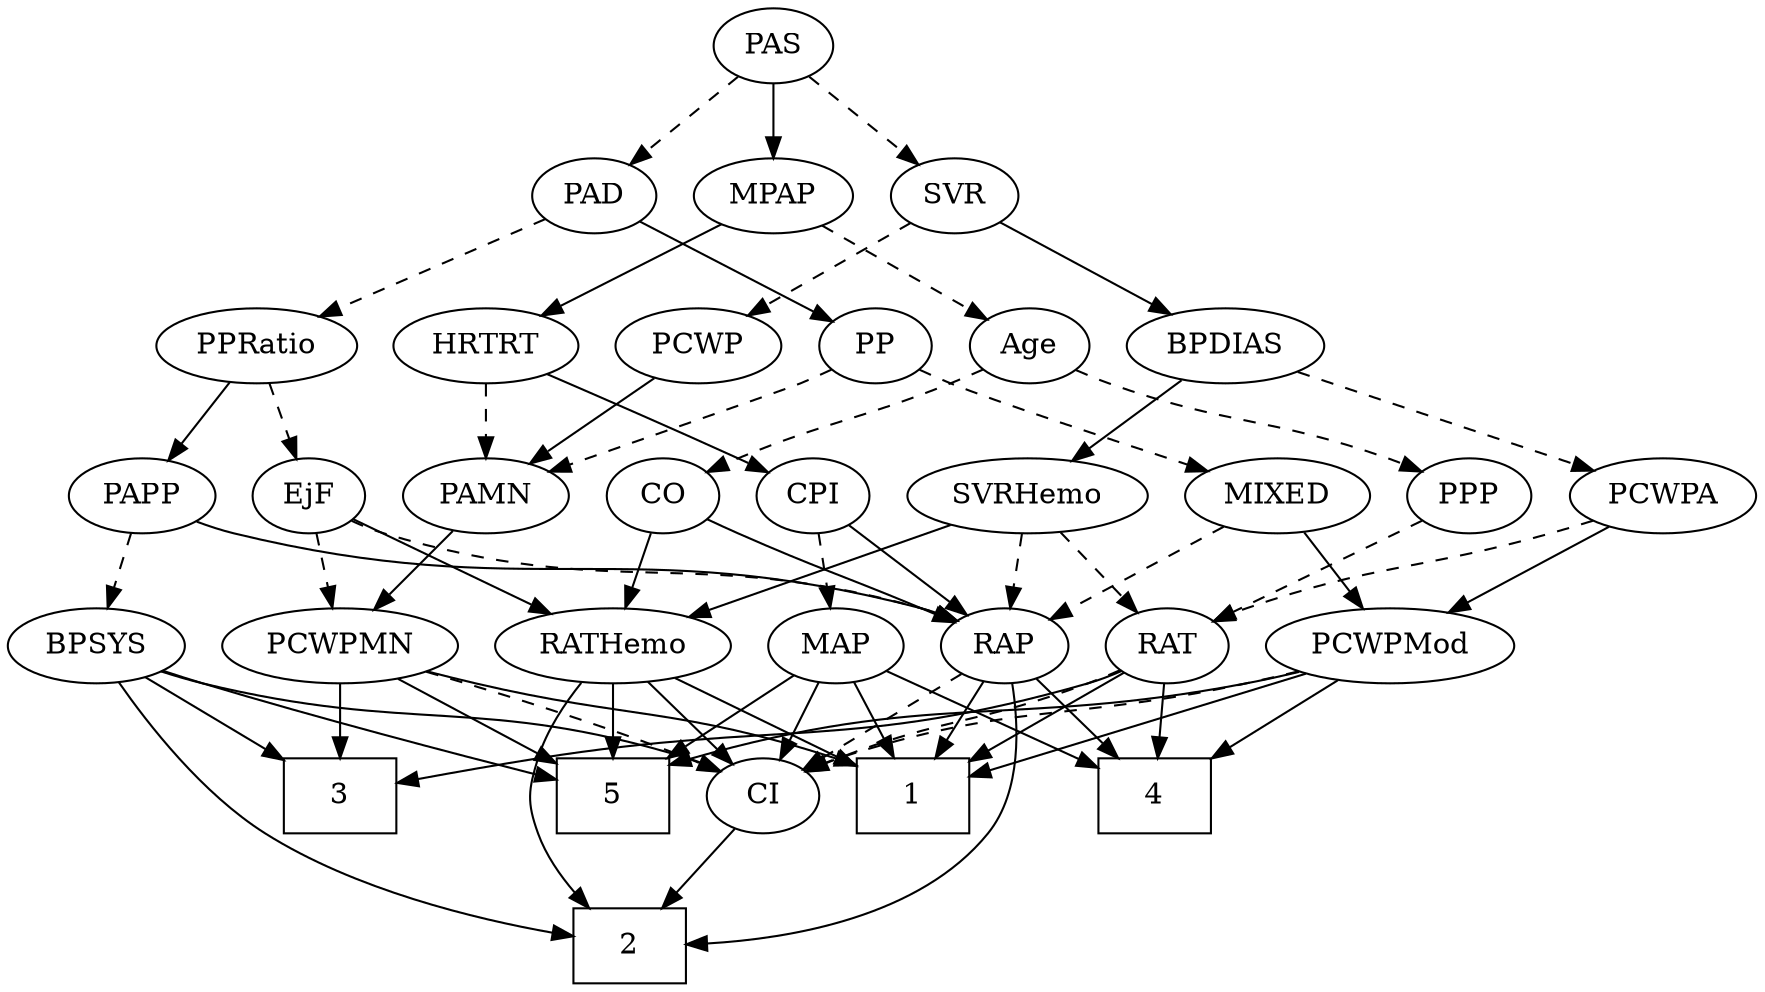 strict digraph {
	graph [bb="0,0,779.29,468"];
	node [label="\N"];
	1	[height=0.5,
		pos="388.6,90",
		shape=box,
		width=0.75];
	2	[height=0.5,
		pos="487.6,18",
		shape=box,
		width=0.75];
	3	[height=0.5,
		pos="642.6,90",
		shape=box,
		width=0.75];
	4	[height=0.5,
		pos="276.6,90",
		shape=box,
		width=0.75];
	5	[height=0.5,
		pos="570.6,90",
		shape=box,
		width=0.75];
	Age	[height=0.5,
		pos="331.6,306",
		width=0.75];
	CO	[height=0.5,
		pos="416.6,234",
		width=0.75];
	Age -> CO	[pos="e,400.26,248.46 347.99,291.5 360.57,281.14 378.13,266.67 392.34,254.97",
		style=dashed];
	PPP	[height=0.5,
		pos="128.6,234",
		width=0.75];
	Age -> PPP	[pos="e,149.66,245.69 310.54,294.31 305.7,292.06 300.52,289.82 295.6,288 238.97,267.03 221.22,272.97 164.6,252 162.75,251.32 160.87,250.57 \
158.98,249.79",
		style=dashed];
	EjF	[height=0.5,
		pos="650.6,234",
		width=0.75];
	RAP	[height=0.5,
		pos="344.6,162",
		width=0.77632];
	EjF -> RAP	[pos="e,365.51,174.12 630.06,222.06 625.11,219.77 619.75,217.58 614.6,216 513.98,185.21 481.22,210.79 380.6,180 378.71,179.42 376.8,178.76 \
374.89,178.05",
		style=dashed];
	RATHemo	[height=0.5,
		pos="518.6,162",
		width=1.3721];
	EjF -> RATHemo	[pos="e,545.47,177.25 629.97,222.06 609.78,211.36 578.61,194.83 554.38,181.98",
		style=solid];
	PCWPMN	[height=0.5,
		pos="635.6,162",
		width=1.3902];
	EjF -> PCWPMN	[pos="e,639.3,180.28 646.97,216.05 645.3,208.26 643.27,198.82 641.4,190.08",
		style=dashed];
	RAP -> 1	[pos="e,377.73,108.29 354.58,145.12 359.81,136.8 366.34,126.41 372.28,116.96",
		style=solid];
	RAP -> 2	[pos="e,460.54,21.367 341.24,144.07 338.4,124.67 336.97,92.856 352.6,72 375.59,41.317 419,28.384 450.4,22.94",
		style=solid];
	RAP -> 4	[pos="e,293.15,108.04 330.18,146.15 321.45,137.18 310.13,125.52 300.13,115.23",
		style=solid];
	CI	[height=0.5,
		pos="460.6,90",
		width=0.75];
	RAP -> CI	[pos="e,441.21,102.7 364.27,149.13 382.97,137.84 411.28,120.76 432.37,108.03",
		style=dashed];
	MIXED	[height=0.5,
		pos="213.6,234",
		width=1.1193];
	MIXED -> RAP	[pos="e,323.63,174.2 238.54,219.67 260.21,208.09 291.62,191.31 314.64,179.01",
		style=dashed];
	PCWPMod	[height=0.5,
		pos="174.6,162",
		width=1.4443];
	MIXED -> PCWPMod	[pos="e,184.04,179.96 204.35,216.41 199.76,208.16 194.1,198.01 188.96,188.78",
		style=solid];
	MPAP	[height=0.5,
		pos="409.6,378",
		width=0.97491];
	MPAP -> Age	[pos="e,347.16,320.97 392.67,361.81 381.57,351.85 366.91,338.7 354.74,327.77",
		style=dashed];
	HRTRT	[height=0.5,
		pos="488.6,306",
		width=1.1013];
	MPAP -> HRTRT	[pos="e,471.32,322.31 426.35,362.15 437.2,352.54 451.52,339.85 463.69,329.07",
		style=solid];
	BPSYS	[height=0.5,
		pos="741.6,162",
		width=1.0471];
	BPSYS -> 2	[pos="e,514.7,20.821 734.13,144.24 724.29,124.07 705.08,90.617 678.6,72 631.98,39.229 565.76,26.678 524.8,21.9",
		style=solid];
	BPSYS -> 3	[pos="e,666.93,108.2 721.08,146.5 707.92,137.19 690.54,124.9 675.48,114.25",
		style=solid];
	BPSYS -> 5	[pos="e,597.63,104.01 712.66,150.28 687.05,140.66 648.5,125.83 606.85,107.98",
		style=solid];
	BPSYS -> CI	[pos="e,485.93,96.85 712.95,149.99 706.93,147.86 700.59,145.75 694.6,144 624.63,123.56 605.67,124.16 534.6,108 521.94,105.12 508.08,101.95 \
495.81,99.123",
		style=solid];
	PAD	[height=0.5,
		pos="565.6,378",
		width=0.79437];
	PP	[height=0.5,
		pos="403.6,306",
		width=0.75];
	PAD -> PP	[pos="e,424.83,317.26 543.14,366.81 538.05,364.54 532.65,362.16 527.6,360 488.75,343.37 478.27,341.03 439.6,324 437.79,323.21 435.95,322.38 \
434.09,321.53",
		style=solid];
	PPRatio	[height=0.5,
		pos="674.6,306",
		width=1.1013];
	PAD -> PPRatio	[pos="e,652.55,321.16 584.83,364.65 601.19,354.14 624.97,338.87 643.95,326.68",
		style=dashed];
	CO -> RAP	[pos="e,359.39,177.38 402.03,218.83 391.85,208.94 378.07,195.55 366.57,184.36",
		style=solid];
	CO -> RATHemo	[pos="e,496.25,178.34 434.83,220.49 449.47,210.44 470.36,196.11 487.61,184.27",
		style=solid];
	PAS	[height=0.5,
		pos="490.6,450",
		width=0.75];
	PAS -> MPAP	[pos="e,426.68,393.77 474.59,435.17 463.14,425.27 447.5,411.75 434.43,400.46",
		style=solid];
	PAS -> PAD	[pos="e,550.18,393.38 505.77,434.83 516.38,424.94 530.73,411.55 542.71,400.36",
		style=dashed];
	SVR	[height=0.5,
		pos="490.6,378",
		width=0.77632];
	PAS -> SVR	[pos="e,490.6,396.1 490.6,431.7 490.6,423.98 490.6,414.71 490.6,406.11",
		style=dashed];
	PAMN	[height=0.5,
		pos="569.6,234",
		width=1.011];
	PAMN -> PCWPMN	[pos="e,620.07,179.47 584.24,217.46 592.72,208.48 603.56,196.98 613.09,186.87",
		style=solid];
	RATHemo -> 1	[pos="e,415.63,105.56 491.98,146.67 472.56,136.21 446.04,121.93 424.71,110.45",
		style=solid];
	RATHemo -> 2	[pos="e,491.35,36.189 514.86,143.87 509.55,119.56 499.78,74.819 493.49,46.013",
		style=solid];
	RATHemo -> 5	[pos="e,557.64,108.45 530.92,144.41 537.08,136.12 544.68,125.89 551.57,116.62",
		style=solid];
	RATHemo -> CI	[pos="e,473.06,106.04 504.85,144.41 497.31,135.31 487.85,123.9 479.62,113.96",
		style=solid];
	CPI	[height=0.5,
		pos="488.6,234",
		width=0.75];
	CPI -> RAP	[pos="e,366.4,173.6 467.35,222.67 443.13,210.9 403.34,191.56 375.65,178.09",
		style=solid];
	MAP	[height=0.5,
		pos="420.6,162",
		width=0.84854];
	CPI -> MAP	[pos="e,435.14,177.97 474.51,218.5 465.24,208.96 452.93,196.28 442.41,185.46",
		style=dashed];
	RAT	[height=0.5,
		pos="271.6,162",
		width=0.75827];
	RAT -> 1	[pos="e,361.49,107.22 291.18,149.28 307.95,139.25 332.54,124.54 352.81,112.41",
		style=solid];
	RAT -> 3	[pos="e,615.43,104.93 292.09,149.94 297.05,147.65 302.42,145.49 307.6,144 433.07,107.85 475.89,143.24 605.53,107.73",
		style=solid];
	RAT -> 4	[pos="e,275.37,108.1 272.83,143.7 273.38,135.98 274.05,126.71 274.66,118.11",
		style=solid];
	RAT -> CI	[pos="e,439.5,101.58 292.7,150.42 297.54,148.17 302.7,145.9 307.6,144 358.32,124.33 373.87,127.67 424.6,108 426.43,107.29 428.31,106.52 \
430.19,105.73",
		style=dashed];
	BPDIAS	[height=0.5,
		pos="244.6,306",
		width=1.1735];
	SVR -> BPDIAS	[pos="e,276.28,318.09 468.99,366.17 464.01,363.93 458.68,361.73 453.6,360 385.4,336.84 364.95,343.41 295.6,324 292.45,323.12 289.21,322.16 \
285.96,321.17",
		style=solid];
	PCWP	[height=0.5,
		pos="581.6,306",
		width=0.97491];
	SVR -> PCWP	[pos="e,562.85,321.42 508.14,363.5 521.39,353.31 539.8,339.15 554.87,327.56",
		style=dashed];
	PCWPMod -> 1	[pos="e,361.44,99.884 211.38,148.97 250.63,136.13 312.44,115.91 351.72,103.06",
		style=solid];
	PCWPMod -> 4	[pos="e,251.76,108.04 196.98,145.64 210.51,136.35 228.01,124.34 243.16,113.95",
		style=solid];
	PCWPMod -> 5	[pos="e,543.31,97.879 212.47,149.59 220.09,147.54 228.06,145.56 235.6,144 350.26,120.23 381.42,129.13 496.6,108 508.63,105.79 521.66,102.95 \
533.39,100.23",
		style=solid];
	PCWPMod -> CI	[pos="e,440.02,101.81 212.87,149.81 220.37,147.76 228.21,145.73 235.6,144 318.85,124.51 343.29,134.47 424.6,108 426.52,107.37 428.47,106.67 \
430.42,105.91",
		style=dashed];
	PCWPA	[height=0.5,
		pos="41.596,234",
		width=1.1555];
	PCWPA -> RAT	[pos="e,250.57,173.77 73.038,222.11 79.48,219.99 86.236,217.86 92.596,216 155.51,197.62 173.9,202.1 235.6,180 237.45,179.34 239.34,178.61 \
241.23,177.84",
		style=dashed];
	PCWPA -> PCWPMod	[pos="e,147.07,177.49 66.926,219.67 87.063,209.07 115.5,194.1 138.1,182.21",
		style=solid];
	PCWPMN -> 1	[pos="e,415.87,104.6 598.22,149.94 591.06,147.9 583.61,145.84 576.6,144 512.46,127.18 491.95,130.58 425.55,107.97",
		style=solid];
	PCWPMN -> 3	[pos="e,640.89,108.1 637.33,143.7 638.1,135.98 639.03,126.71 639.89,118.11",
		style=solid];
	PCWPMN -> 5	[pos="e,586.5,108.12 620.52,144.76 612.47,136.1 602.4,125.25 593.41,115.57",
		style=solid];
	PCWPMN -> CI	[pos="e,483.3,100.08 603.5,148.16 572.07,135.59 524.44,116.54 492.93,103.93",
		style=dashed];
	SVRHemo	[height=0.5,
		pos="321.6,234",
		width=1.3902];
	SVRHemo -> RAP	[pos="e,339.08,179.79 327.16,216.05 329.79,208.06 332.99,198.33 335.92,189.4",
		style=dashed];
	SVRHemo -> RATHemo	[pos="e,484.34,175.17 355.91,220.81 388.86,209.1 438.78,191.36 474.63,178.62",
		style=solid];
	SVRHemo -> RAT	[pos="e,282.68,178.51 309.75,216.41 303.4,207.53 295.48,196.44 288.5,186.67",
		style=dashed];
	BPDIAS -> PCWPA	[pos="e,73.092,245.86 212.88,294.06 177.87,281.99 121.39,262.52 82.941,249.26",
		style=dashed];
	BPDIAS -> SVRHemo	[pos="e,304.02,250.98 261.69,289.46 271.91,280.17 285.09,268.19 296.48,257.83",
		style=solid];
	MAP -> 1	[pos="e,396.57,108.45 413.01,144.41 409.38,136.45 404.93,126.72 400.83,117.76",
		style=solid];
	MAP -> 4	[pos="e,303.73,104.19 397.78,149.91 374.94,138.8 339.44,121.55 312.76,108.58",
		style=solid];
	MAP -> 5	[pos="e,543.39,103.69 443.71,150.22 467.85,138.95 506.06,121.11 534.25,107.96",
		style=solid];
	MAP -> CI	[pos="e,451.37,107.15 429.87,144.76 434.77,136.19 440.89,125.49 446.37,115.9",
		style=solid];
	PP -> MIXED	[pos="e,244.43,245.72 382.45,294.54 377.61,292.28 372.46,289.98 367.6,288 321.89,269.44 309.23,268.09 262.6,252 259.84,251.05 257,250.07 \
254.14,249.08",
		style=dashed];
	PP -> PAMN	[pos="e,541.77,245.84 424.83,294.74 429.66,292.47 434.79,290.11 439.6,288 470.56,274.39 506.15,259.96 532.26,249.6",
		style=dashed];
	PPP -> RAT	[pos="e,250.41,173.37 149.7,222.67 173.88,210.83 213.72,191.33 241.24,177.86",
		style=dashed];
	PPRatio -> EjF	[pos="e,656.35,251.79 668.79,288.05 666.04,280.06 662.71,270.33 659.65,261.4",
		style=dashed];
	PAPP	[height=0.5,
		pos="727.6,234",
		width=0.88464];
	PPRatio -> PAPP	[pos="e,715.37,251.15 686.89,288.76 693.51,280.02 701.81,269.05 709.19,259.31",
		style=solid];
	PCWP -> PAMN	[pos="e,572.56,252.28 578.69,288.05 577.37,280.35 575.77,271.03 574.29,262.36",
		style=solid];
	CI -> 2	[pos="e,480.87,36.447 466.99,72.411 470.03,64.539 473.74,54.929 477.17,46.042",
		style=solid];
	PAPP -> RAP	[pos="e,365.47,174.25 703.7,221.8 698.18,219.58 692.26,217.48 686.6,216 554.09,181.45 512.23,217.73 380.6,180 378.7,179.46 376.78,178.82 \
374.87,178.13",
		style=solid];
	PAPP -> BPSYS	[pos="e,738.14,180.28 730.99,216.05 732.53,208.35 734.39,199.03 736.12,190.36",
		style=dashed];
	HRTRT -> PAMN	[pos="e,552.33,249.92 506.17,289.81 517.39,280.11 532.12,267.39 544.55,256.64",
		style=dashed];
	HRTRT -> CPI	[pos="e,488.6,252.1 488.6,287.7 488.6,279.98 488.6,270.71 488.6,262.11",
		style=solid];
}
